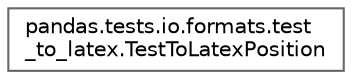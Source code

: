 digraph "Graphical Class Hierarchy"
{
 // LATEX_PDF_SIZE
  bgcolor="transparent";
  edge [fontname=Helvetica,fontsize=10,labelfontname=Helvetica,labelfontsize=10];
  node [fontname=Helvetica,fontsize=10,shape=box,height=0.2,width=0.4];
  rankdir="LR";
  Node0 [id="Node000000",label="pandas.tests.io.formats.test\l_to_latex.TestToLatexPosition",height=0.2,width=0.4,color="grey40", fillcolor="white", style="filled",URL="$dd/dcb/classpandas_1_1tests_1_1io_1_1formats_1_1test__to__latex_1_1TestToLatexPosition.html",tooltip=" "];
}
